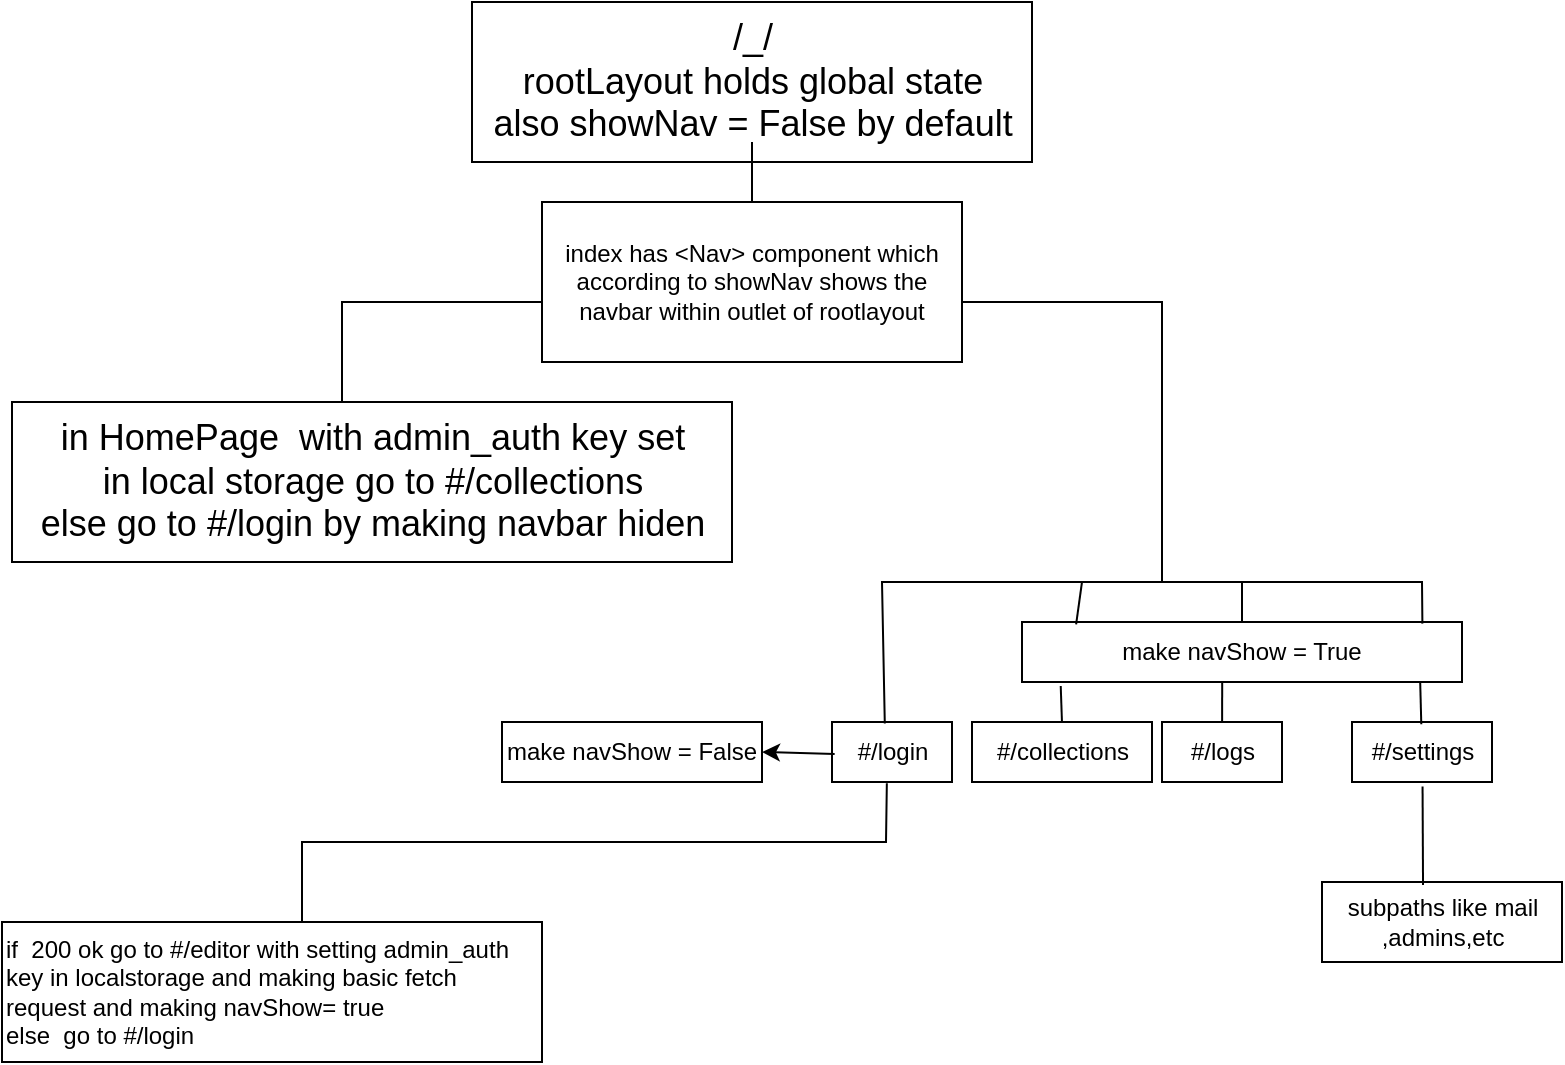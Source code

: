 <mxfile version="23.1.2" type="device">
  <diagram name="Page-1" id="pcmUAop3vFKxu8YiNvT2">
    <mxGraphModel dx="1050" dy="564" grid="1" gridSize="10" guides="1" tooltips="1" connect="1" arrows="1" fold="1" page="1" pageScale="1" pageWidth="850" pageHeight="1100" math="0" shadow="0">
      <root>
        <mxCell id="0" />
        <mxCell id="1" parent="0" />
        <mxCell id="XcVQMIOSL3GUF2yeqg58-4" value="/_/&lt;br&gt;rootLayout holds global state&lt;br&gt;&lt;div style=&quot;text-align: left;&quot;&gt;also showNav = False by default&lt;/div&gt;" style="text;html=1;align=center;verticalAlign=middle;resizable=0;points=[];autosize=1;fontSize=18;fillColor=none;strokeColor=default;" parent="1" vertex="1">
          <mxGeometry x="245" y="20" width="280" height="80" as="geometry" />
        </mxCell>
        <mxCell id="XcVQMIOSL3GUF2yeqg58-5" value="in HomePage&amp;nbsp; with admin_auth key set&lt;br&gt;in local storage go to #/collections&lt;br&gt;else go to #/login by making navbar hiden" style="text;html=1;align=center;verticalAlign=middle;resizable=0;points=[];autosize=1;strokeColor=default;fillColor=none;fontSize=18;" parent="1" vertex="1">
          <mxGeometry x="15" y="220" width="360" height="80" as="geometry" />
        </mxCell>
        <mxCell id="XcVQMIOSL3GUF2yeqg58-22" value="#/login" style="text;html=1;align=center;verticalAlign=middle;resizable=0;points=[];autosize=1;strokeColor=default;fillColor=none;" parent="1" vertex="1">
          <mxGeometry x="425" y="380" width="60" height="30" as="geometry" />
        </mxCell>
        <mxCell id="XcVQMIOSL3GUF2yeqg58-23" value="#/logs" style="text;html=1;align=center;verticalAlign=middle;resizable=0;points=[];autosize=1;strokeColor=default;fillColor=none;" parent="1" vertex="1">
          <mxGeometry x="590" y="380" width="60" height="30" as="geometry" />
        </mxCell>
        <mxCell id="XcVQMIOSL3GUF2yeqg58-31" value="" style="group" parent="1" vertex="1" connectable="0">
          <mxGeometry x="180" y="90" width="410" height="80" as="geometry" />
        </mxCell>
        <mxCell id="XcVQMIOSL3GUF2yeqg58-28" value="" style="endArrow=none;html=1;rounded=0;" parent="XcVQMIOSL3GUF2yeqg58-31" edge="1">
          <mxGeometry width="50" height="50" relative="1" as="geometry">
            <mxPoint y="130" as="sourcePoint" />
            <mxPoint x="410" y="160" as="targetPoint" />
            <Array as="points">
              <mxPoint y="80" />
              <mxPoint x="205" y="80" />
              <mxPoint x="230.625" y="80" />
              <mxPoint x="410" y="80" />
            </Array>
          </mxGeometry>
        </mxCell>
        <mxCell id="XcVQMIOSL3GUF2yeqg58-30" value="" style="endArrow=none;html=1;rounded=0;" parent="XcVQMIOSL3GUF2yeqg58-31" edge="1">
          <mxGeometry width="50" height="50" relative="1" as="geometry">
            <mxPoint x="205" y="80" as="sourcePoint" />
            <mxPoint x="205" as="targetPoint" />
          </mxGeometry>
        </mxCell>
        <mxCell id="XcVQMIOSL3GUF2yeqg58-34" value="" style="endArrow=none;html=1;rounded=0;exitX=0.44;exitY=0.026;exitDx=0;exitDy=0;exitPerimeter=0;entryX=0.91;entryY=0.027;entryDx=0;entryDy=0;entryPerimeter=0;" parent="1" source="XcVQMIOSL3GUF2yeqg58-22" target="0FIjLZLeyplSgT3ngLBf-10" edge="1">
          <mxGeometry width="50" height="50" relative="1" as="geometry">
            <mxPoint x="450" y="360" as="sourcePoint" />
            <mxPoint x="720" y="360" as="targetPoint" />
            <Array as="points">
              <mxPoint x="450" y="310" />
              <mxPoint x="655" y="310" />
              <mxPoint x="680.625" y="310" />
              <mxPoint x="720" y="310" />
            </Array>
          </mxGeometry>
        </mxCell>
        <mxCell id="XcVQMIOSL3GUF2yeqg58-35" value="" style="endArrow=none;html=1;rounded=0;" parent="1" edge="1">
          <mxGeometry width="50" height="50" relative="1" as="geometry">
            <mxPoint x="590" y="310" as="sourcePoint" />
            <mxPoint x="590" y="250" as="targetPoint" />
          </mxGeometry>
        </mxCell>
        <mxCell id="XcVQMIOSL3GUF2yeqg58-36" value="" style="endArrow=none;html=1;rounded=0;exitX=0.5;exitY=0.011;exitDx=0;exitDy=0;exitPerimeter=0;entryX=0.088;entryY=1.067;entryDx=0;entryDy=0;entryPerimeter=0;" parent="1" source="0FIjLZLeyplSgT3ngLBf-7" target="0FIjLZLeyplSgT3ngLBf-10" edge="1">
          <mxGeometry width="50" height="50" relative="1" as="geometry">
            <mxPoint x="539.44" y="360.06" as="sourcePoint" />
            <mxPoint x="540" y="310" as="targetPoint" />
          </mxGeometry>
        </mxCell>
        <mxCell id="XcVQMIOSL3GUF2yeqg58-37" value="#/settings" style="text;html=1;align=center;verticalAlign=middle;resizable=0;points=[];autosize=1;strokeColor=default;fillColor=none;" parent="1" vertex="1">
          <mxGeometry x="685" y="380" width="70" height="30" as="geometry" />
        </mxCell>
        <mxCell id="XcVQMIOSL3GUF2yeqg58-38" value="subpaths like mail&lt;br&gt;,admins,etc" style="text;html=1;align=center;verticalAlign=middle;resizable=0;points=[];autosize=1;strokeColor=default;fillColor=none;" parent="1" vertex="1">
          <mxGeometry x="670" y="460" width="120" height="40" as="geometry" />
        </mxCell>
        <mxCell id="XcVQMIOSL3GUF2yeqg58-39" value="" style="endArrow=none;html=1;rounded=0;entryX=0.504;entryY=1.076;entryDx=0;entryDy=0;entryPerimeter=0;exitX=0.421;exitY=0.038;exitDx=0;exitDy=0;exitPerimeter=0;" parent="1" source="XcVQMIOSL3GUF2yeqg58-38" target="XcVQMIOSL3GUF2yeqg58-37" edge="1">
          <mxGeometry width="50" height="50" relative="1" as="geometry">
            <mxPoint x="300" y="420" as="sourcePoint" />
            <mxPoint x="500" y="400" as="targetPoint" />
          </mxGeometry>
        </mxCell>
        <mxCell id="0FIjLZLeyplSgT3ngLBf-3" value="" style="endArrow=none;html=1;rounded=0;entryX=0.457;entryY=1.02;entryDx=0;entryDy=0;entryPerimeter=0;" parent="1" target="XcVQMIOSL3GUF2yeqg58-22" edge="1">
          <mxGeometry width="50" height="50" relative="1" as="geometry">
            <mxPoint x="160" y="480" as="sourcePoint" />
            <mxPoint x="450" y="500" as="targetPoint" />
            <Array as="points">
              <mxPoint x="160" y="440" />
              <mxPoint x="452" y="440" />
            </Array>
          </mxGeometry>
        </mxCell>
        <mxCell id="0FIjLZLeyplSgT3ngLBf-4" value="if&amp;nbsp; 200 ok go to #/editor with setting admin_auth key in localstorage and making basic fetch request and making navShow= true&lt;br&gt;else&amp;nbsp; go to #/login" style="rounded=0;whiteSpace=wrap;html=1;align=left;" parent="1" vertex="1">
          <mxGeometry x="10" y="480" width="270" height="70" as="geometry" />
        </mxCell>
        <mxCell id="0FIjLZLeyplSgT3ngLBf-7" value="#/collections" style="text;html=1;align=center;verticalAlign=middle;resizable=0;points=[];autosize=1;strokeColor=default;fillColor=none;" parent="1" vertex="1">
          <mxGeometry x="495" y="380" width="90" height="30" as="geometry" />
        </mxCell>
        <mxCell id="0FIjLZLeyplSgT3ngLBf-8" value="" style="endArrow=none;html=1;rounded=0;entryX=0.455;entryY=1;entryDx=0;entryDy=0;entryPerimeter=0;" parent="1" source="XcVQMIOSL3GUF2yeqg58-23" target="0FIjLZLeyplSgT3ngLBf-10" edge="1">
          <mxGeometry width="50" height="50" relative="1" as="geometry">
            <mxPoint x="624" y="360" as="sourcePoint" />
            <mxPoint x="620" y="310" as="targetPoint" />
          </mxGeometry>
        </mxCell>
        <mxCell id="0FIjLZLeyplSgT3ngLBf-10" value="make navShow = True" style="text;html=1;strokeColor=default;fillColor=none;align=center;verticalAlign=middle;whiteSpace=wrap;rounded=0;" parent="1" vertex="1">
          <mxGeometry x="520" y="330" width="220" height="30" as="geometry" />
        </mxCell>
        <mxCell id="0FIjLZLeyplSgT3ngLBf-12" value="" style="endArrow=none;html=1;rounded=0;" parent="1" source="0FIjLZLeyplSgT3ngLBf-10" edge="1">
          <mxGeometry width="50" height="50" relative="1" as="geometry">
            <mxPoint x="610" y="350" as="sourcePoint" />
            <mxPoint x="630" y="310" as="targetPoint" />
          </mxGeometry>
        </mxCell>
        <mxCell id="0FIjLZLeyplSgT3ngLBf-13" value="" style="endArrow=none;html=1;rounded=0;exitX=0.123;exitY=0.039;exitDx=0;exitDy=0;exitPerimeter=0;" parent="1" source="0FIjLZLeyplSgT3ngLBf-10" edge="1">
          <mxGeometry width="50" height="50" relative="1" as="geometry">
            <mxPoint x="600" y="340" as="sourcePoint" />
            <mxPoint x="550" y="310" as="targetPoint" />
          </mxGeometry>
        </mxCell>
        <mxCell id="0FIjLZLeyplSgT3ngLBf-14" value="" style="endArrow=none;html=1;rounded=0;entryX=0.905;entryY=1.009;entryDx=0;entryDy=0;entryPerimeter=0;exitX=0.495;exitY=0.037;exitDx=0;exitDy=0;exitPerimeter=0;" parent="1" source="XcVQMIOSL3GUF2yeqg58-37" target="0FIjLZLeyplSgT3ngLBf-10" edge="1">
          <mxGeometry width="50" height="50" relative="1" as="geometry">
            <mxPoint x="650" y="350" as="sourcePoint" />
            <mxPoint x="650" y="330" as="targetPoint" />
          </mxGeometry>
        </mxCell>
        <mxCell id="dDf7dUf55q2WyE8pzbko-1" value="index has &amp;lt;Nav&amp;gt; component which according to showNav shows the navbar within outlet of rootlayout" style="rounded=0;whiteSpace=wrap;html=1;" parent="1" vertex="1">
          <mxGeometry x="280" y="120" width="210" height="80" as="geometry" />
        </mxCell>
        <mxCell id="dDf7dUf55q2WyE8pzbko-2" value="make navShow = False" style="text;html=1;strokeColor=default;fillColor=none;align=center;verticalAlign=middle;whiteSpace=wrap;rounded=0;" parent="1" vertex="1">
          <mxGeometry x="260" y="380" width="130" height="30" as="geometry" />
        </mxCell>
        <mxCell id="dDf7dUf55q2WyE8pzbko-3" value="" style="endArrow=classic;html=1;rounded=0;exitX=0.022;exitY=0.534;exitDx=0;exitDy=0;exitPerimeter=0;entryX=1;entryY=0.5;entryDx=0;entryDy=0;" parent="1" source="XcVQMIOSL3GUF2yeqg58-22" target="dDf7dUf55q2WyE8pzbko-2" edge="1">
          <mxGeometry width="50" height="50" relative="1" as="geometry">
            <mxPoint x="430" y="380" as="sourcePoint" />
            <mxPoint x="480" y="330" as="targetPoint" />
          </mxGeometry>
        </mxCell>
      </root>
    </mxGraphModel>
  </diagram>
</mxfile>
